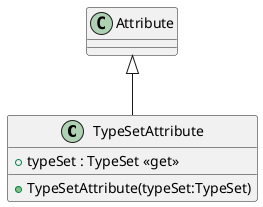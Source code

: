 @startuml
class TypeSetAttribute {
    + TypeSetAttribute(typeSet:TypeSet)
    + typeSet : TypeSet <<get>>
}
Attribute <|-- TypeSetAttribute
@enduml
